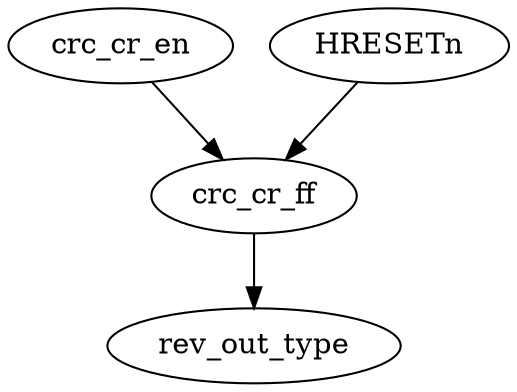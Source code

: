 strict digraph "" {
	crc_cr_ff	 [complexity=2,
		importance=0.0392481496557,
		rank=0.0196240748279];
	rev_out_type	 [complexity=0,
		importance=0.0143565915089,
		rank=0.0];
	crc_cr_ff -> rev_out_type;
	crc_cr_en	 [complexity=3,
		importance=0.0582252978255,
		rank=0.0194084326085];
	crc_cr_en -> crc_cr_ff;
	HRESETn	 [complexity=3,
		importance=0.0897413373538,
		rank=0.0299137791179];
	HRESETn -> crc_cr_ff;
}
